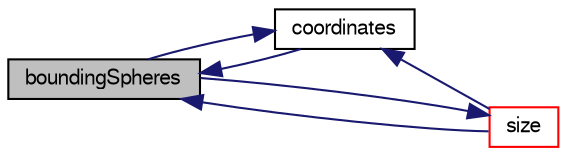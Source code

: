 digraph "boundingSpheres"
{
  bgcolor="transparent";
  edge [fontname="FreeSans",fontsize="10",labelfontname="FreeSans",labelfontsize="10"];
  node [fontname="FreeSans",fontsize="10",shape=record];
  rankdir="LR";
  Node1652 [label="boundingSpheres",height=0.2,width=0.4,color="black", fillcolor="grey75", style="filled", fontcolor="black"];
  Node1652 -> Node1653 [dir="back",color="midnightblue",fontsize="10",style="solid",fontname="FreeSans"];
  Node1653 [label="coordinates",height=0.2,width=0.4,color="black",URL="$a25258.html#ad938704f9b1700904bb272de893ceacb",tooltip="Get representative set of element coordinates. "];
  Node1653 -> Node1652 [dir="back",color="midnightblue",fontsize="10",style="solid",fontname="FreeSans"];
  Node1653 -> Node1654 [dir="back",color="midnightblue",fontsize="10",style="solid",fontname="FreeSans"];
  Node1654 [label="size",height=0.2,width=0.4,color="red",URL="$a25258.html#a03bc1200aac252c4d3e18657d700b71c",tooltip="Range of local indices that can be returned. "];
  Node1654 -> Node1652 [dir="back",color="midnightblue",fontsize="10",style="solid",fontname="FreeSans"];
  Node1652 -> Node1654 [dir="back",color="midnightblue",fontsize="10",style="solid",fontname="FreeSans"];
}
